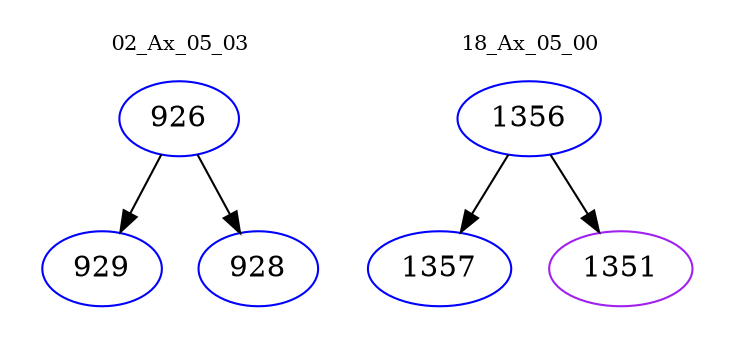 digraph{
subgraph cluster_0 {
color = white
label = "02_Ax_05_03";
fontsize=10;
T0_926 [label="926", color="blue"]
T0_926 -> T0_929 [color="black"]
T0_929 [label="929", color="blue"]
T0_926 -> T0_928 [color="black"]
T0_928 [label="928", color="blue"]
}
subgraph cluster_1 {
color = white
label = "18_Ax_05_00";
fontsize=10;
T1_1356 [label="1356", color="blue"]
T1_1356 -> T1_1357 [color="black"]
T1_1357 [label="1357", color="blue"]
T1_1356 -> T1_1351 [color="black"]
T1_1351 [label="1351", color="purple"]
}
}
